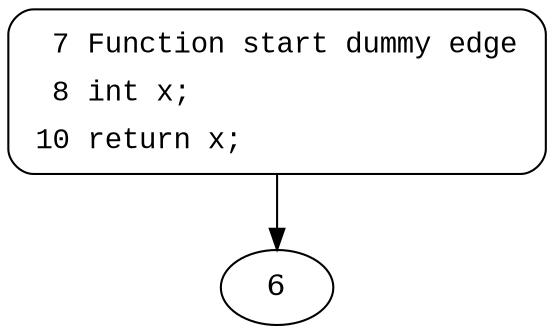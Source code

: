 digraph unknown2 {
7 [style="filled,bold" penwidth="1" fillcolor="white" fontname="Courier New" shape="Mrecord" label=<<table border="0" cellborder="0" cellpadding="3" bgcolor="white"><tr><td align="right">7</td><td align="left">Function start dummy edge</td></tr><tr><td align="right">8</td><td align="left">int x;</td></tr><tr><td align="right">10</td><td align="left">return x;</td></tr></table>>]
7 -> 6[label=""]
}